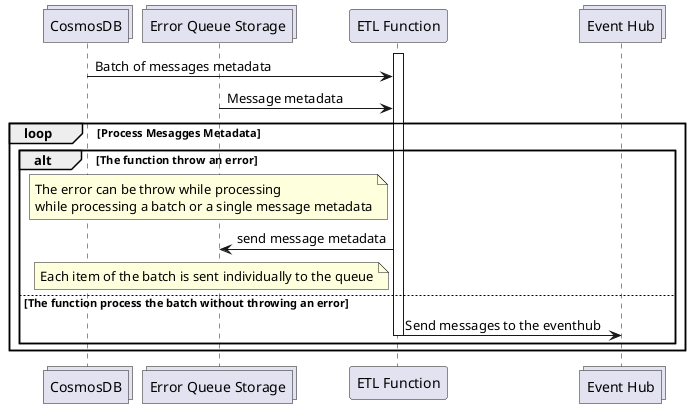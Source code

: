 @startuml messages-ingestion-error-handling
collections "CosmosDB" as CosmosDB
collections "Error Queue Storage" as ErrorQueueStorage
participant "ETL Function" as etlFunc
collections "Event Hub" as EventHub

activate etlFunc
CosmosDB -> etlFunc: Batch of messages metadata
' note left of etlFunc
'     A batch of is sent to the ETL function
' end note
ErrorQueueStorage -> etlFunc: Message metadata


loop Process Mesagges Metadata
  alt The function throw an error
    note left of etlFunc
     The error can be throw while processing
     while processing a batch or a single message metadata
    end note
    etlFunc -> ErrorQueueStorage: send message metadata
    note left of etlFunc
        Each item of the batch is sent individually to the queue
    end note
  else The function process the batch without throwing an error
    etlFunc -> EventHub: Send messages to the eventhub
    deactivate etlFunc
  end
end

@enduml
